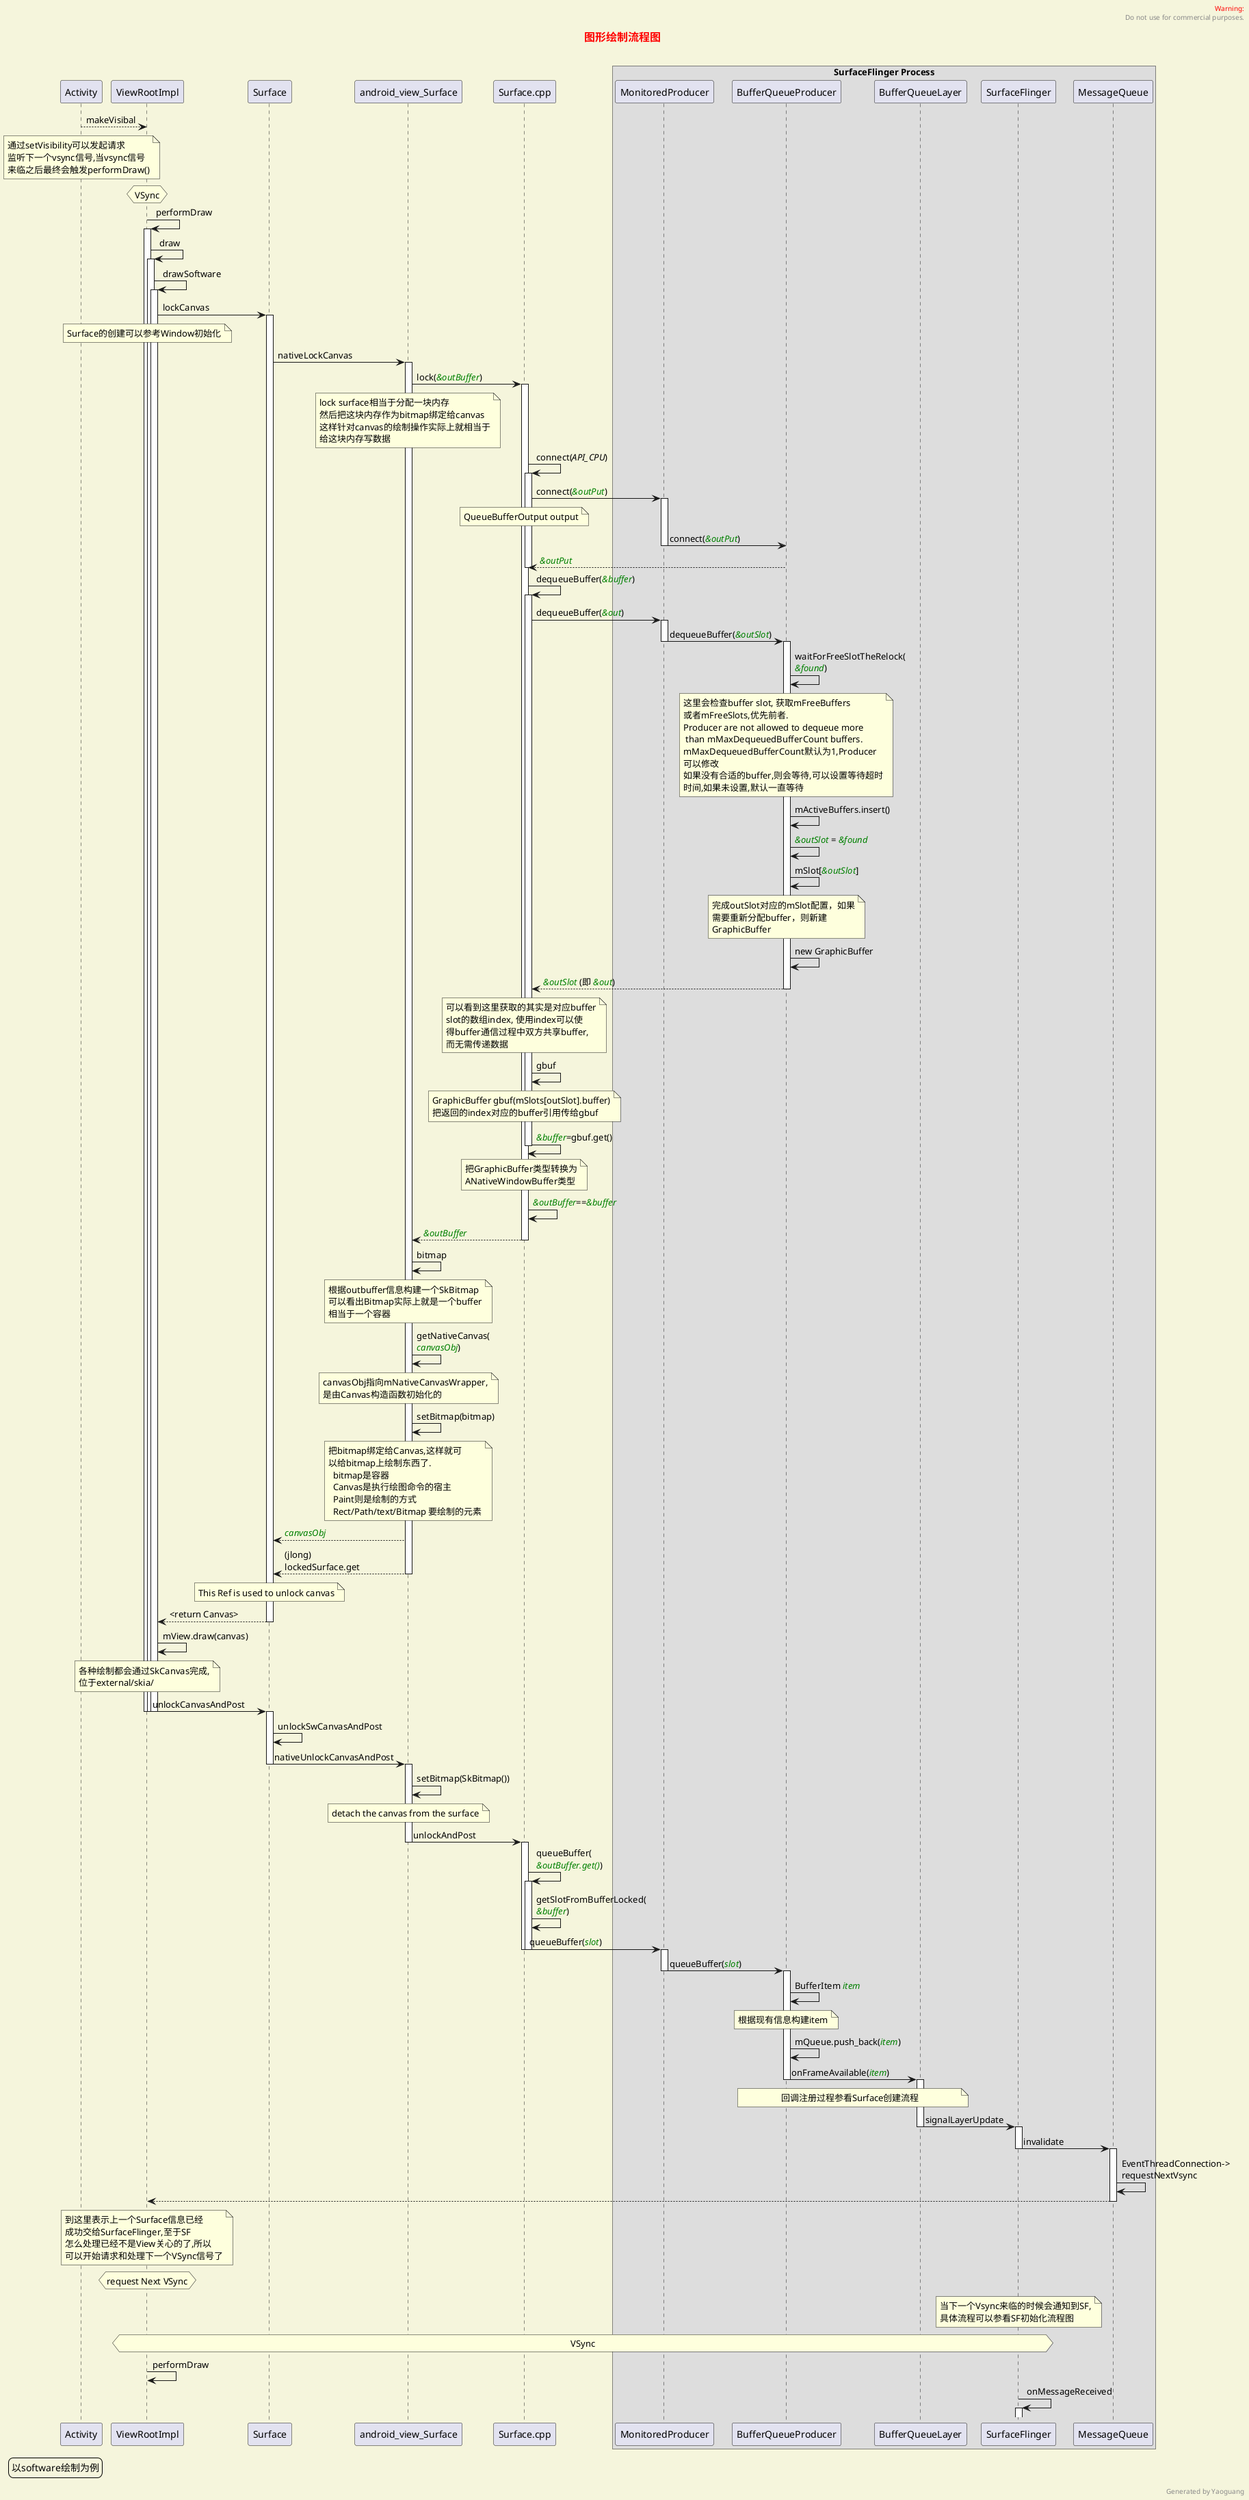 @startuml
title
<font color=red size=16>图形绘制流程图</font>

endtitle

header
<font color=red>Warning:</font>
Do not use for commercial purposes.
endheader
skinparam backgroundcolor Beige
'-----------------------------------------------------------
'box "client process"
participant Activity as A
participant ViewRootImpl as VRI
participant Surface as Su
participant android_view_Surface as avS
participant Surface.cpp as Suc
'end box
box "SurfaceFlinger Process"
participant MonitoredProducer as MP
participant BufferQueueProducer as BQP
participant BufferQueueLayer as BQL
participant SurfaceFlinger as SF
participant MessageQueue as MQ
end box

A --> VRI : makeVisibal
note over A
通过setVisibility可以发起请求
监听下一个vsync信号,当vsync信号
来临之后最终会触发performDraw()
end note
hnote over VRI
VSync
end note
VRI -> VRI : performDraw
activate VRI
VRI -> VRI : draw
activate VRI
VRI -> VRI : drawSoftware
activate VRI
VRI -> Su : lockCanvas
note over VRI
Surface的创建可以参考Window初始化
end note
activate Su
Su -> avS : nativeLockCanvas
activate avS
avS -> Suc : lock(//<color green>&outBuffer//)
note over avS
lock surface相当于分配一块内存
然后把这块内存作为bitmap绑定给canvas
这样针对canvas的绘制操作实际上就相当于
给这块内存写数据
end note
activate Suc
Suc -> Suc : connect(//API_CPU//)
activate Suc
Suc -> MP : connect(//<color green>&outPut//)
note over Suc: QueueBufferOutput output
activate MP
MP -> BQP : connect(//<color green>&outPut//)
deactivate MP
BQP --> Suc : //<color green>&outPut//
deactivate Suc
Suc -> Suc : dequeueBuffer(//<color green>&buffer//)
activate Suc
Suc -> MP : dequeueBuffer(//<color green>&out//)
activate MP
MP -> BQP : dequeueBuffer(//<color green>&outSlot//)
deactivate MP
activate BQP
BQP -> BQP : waitForFreeSlotTheRelock(\n//<color green>&found//)
note over BQP
这里会检查buffer slot, 获取mFreeBuffers
或者mFreeSlots,优先前者.
Producer are not allowed to dequeue more
 than mMaxDequeuedBufferCount buffers.
mMaxDequeuedBufferCount默认为1,Producer
可以修改
如果没有合适的buffer,则会等待,可以设置等待超时
时间,如果未设置,默认一直等待
end note
BQP -> BQP : mActiveBuffers.insert()
BQP -> BQP : //<color green>&outSlot// = //<color green>&found//
BQP -> BQP : mSlot[//<color green>&outSlot//]
note over BQP : 完成outSlot对应的mSlot配置，如果\n需要重新分配buffer，则新建\nGraphicBuffer
BQP -> BQP : new GraphicBuffer
BQP --> Suc : //<color green>&outSlot// (即 //<color green>&out//)
deactivate BQP
note over Suc
可以看到这里获取的其实是对应buffer
slot的数组index, 使用index可以使
得buffer通信过程中双方共享buffer,
而无需传递数据
end note
Suc -> Suc : gbuf
note over Suc
GraphicBuffer gbuf(mSlots[outSlot].buffer)
把返回的index对应的buffer引用传给gbuf
end note
Suc -> Suc : //<color green>&buffer//=gbuf.get()
note over Suc
把GraphicBuffer类型转换为
ANativeWindowBuffer类型
end note
deactivate Suc
Suc -> Suc : //<color green>&outBuffer//==//<color green>&buffer//
Suc --> avS : //<color green>&outBuffer//
deactivate Suc
avS -> avS : bitmap
note over avS
根据outbuffer信息构建一个SkBitmap
可以看出Bitmap实际上就是一个buffer
相当于一个容器
end note
avS -> avS : getNativeCanvas(\n//<color green>canvasObj//)
note over avS : canvasObj指向mNativeCanvasWrapper,\n是由Canvas构造函数初始化的
avS -> avS : setBitmap(bitmap)
note over avS
把bitmap绑定给Canvas,这样就可
以给bitmap上绘制东西了.
  bitmap是容器
  Canvas是执行绘图命令的宿主
  Paint则是绘制的方式
  Rect/Path/text/Bitmap 要绘制的元素
end note
avS --> Su : //<color green>canvasObj//
avS --> Su : (jlong)\nlockedSurface.get
deactivate avS
note over Su : This Ref is used to unlock canvas
Su --> VRI : <return Canvas>
deactivate Su
VRI -> VRI : mView.draw(canvas)
note over VRI
各种绘制都会通过SkCanvas完成,
位于external/skia/
end note
VRI -> Su : unlockCanvasAndPost
deactivate VRI
deactivate VRI
deactivate VRI
activate Su
Su -> Su : unlockSwCanvasAndPost
Su -> avS : nativeUnlockCanvasAndPost
deactivate Su
activate avS
avS -> avS : setBitmap(SkBitmap())
note over avS : detach the canvas from the surface
avS -> Suc : unlockAndPost
deactivate avS
activate Suc
Suc -> Suc : queueBuffer(\n//<color green>&outBuffer.get()//)
activate Suc
Suc -> Suc : getSlotFromBufferLocked(\n//<color green>&buffer//)
Suc -> MP : queueBuffer(//<color green>slot//)
deactivate Suc
deactivate Suc
activate MP
MP -> BQP : queueBuffer(//<color green>slot//)
deactivate MP
activate BQP
BQP -> BQP : BufferItem //<color green>item//
note over BQP: 根据现有信息构建item
BQP -> BQP : mQueue.push_back(//<color green>item//)
BQP -> BQL : onFrameAvailable(//<color green>item//)
note over BQP, BQL : 回调注册过程参看Surface创建流程
deactivate BQP
activate BQL
BQL -> SF : signalLayerUpdate
deactivate BQL
activate SF
SF -> MQ : invalidate
deactivate SF
activate MQ
MQ -> MQ : EventThreadConnection->\nrequestNextVsync
MQ --> VRI
deactivate MQ
note over VRI
到这里表示上一个Surface信息已经
成功交给SurfaceFlinger,至于SF
怎么处理已经不是View关心的了,所以
可以开始请求和处理下一个VSync信号了
end note
hnote over VRI
request Next VSync
end note
note over SF
当下一个Vsync来临的时候会通知到SF,
具体流程可以参看SF初始化流程图
end note
hnote over VRI,SF
VSync
end note
VRI -> VRI : performDraw
SF -> SF : onMessageReceived
activate SF


'-----------------------------------------------------------
legend left
以software绘制为例
end legend
right footer Generated by Yaoguang
@enduml